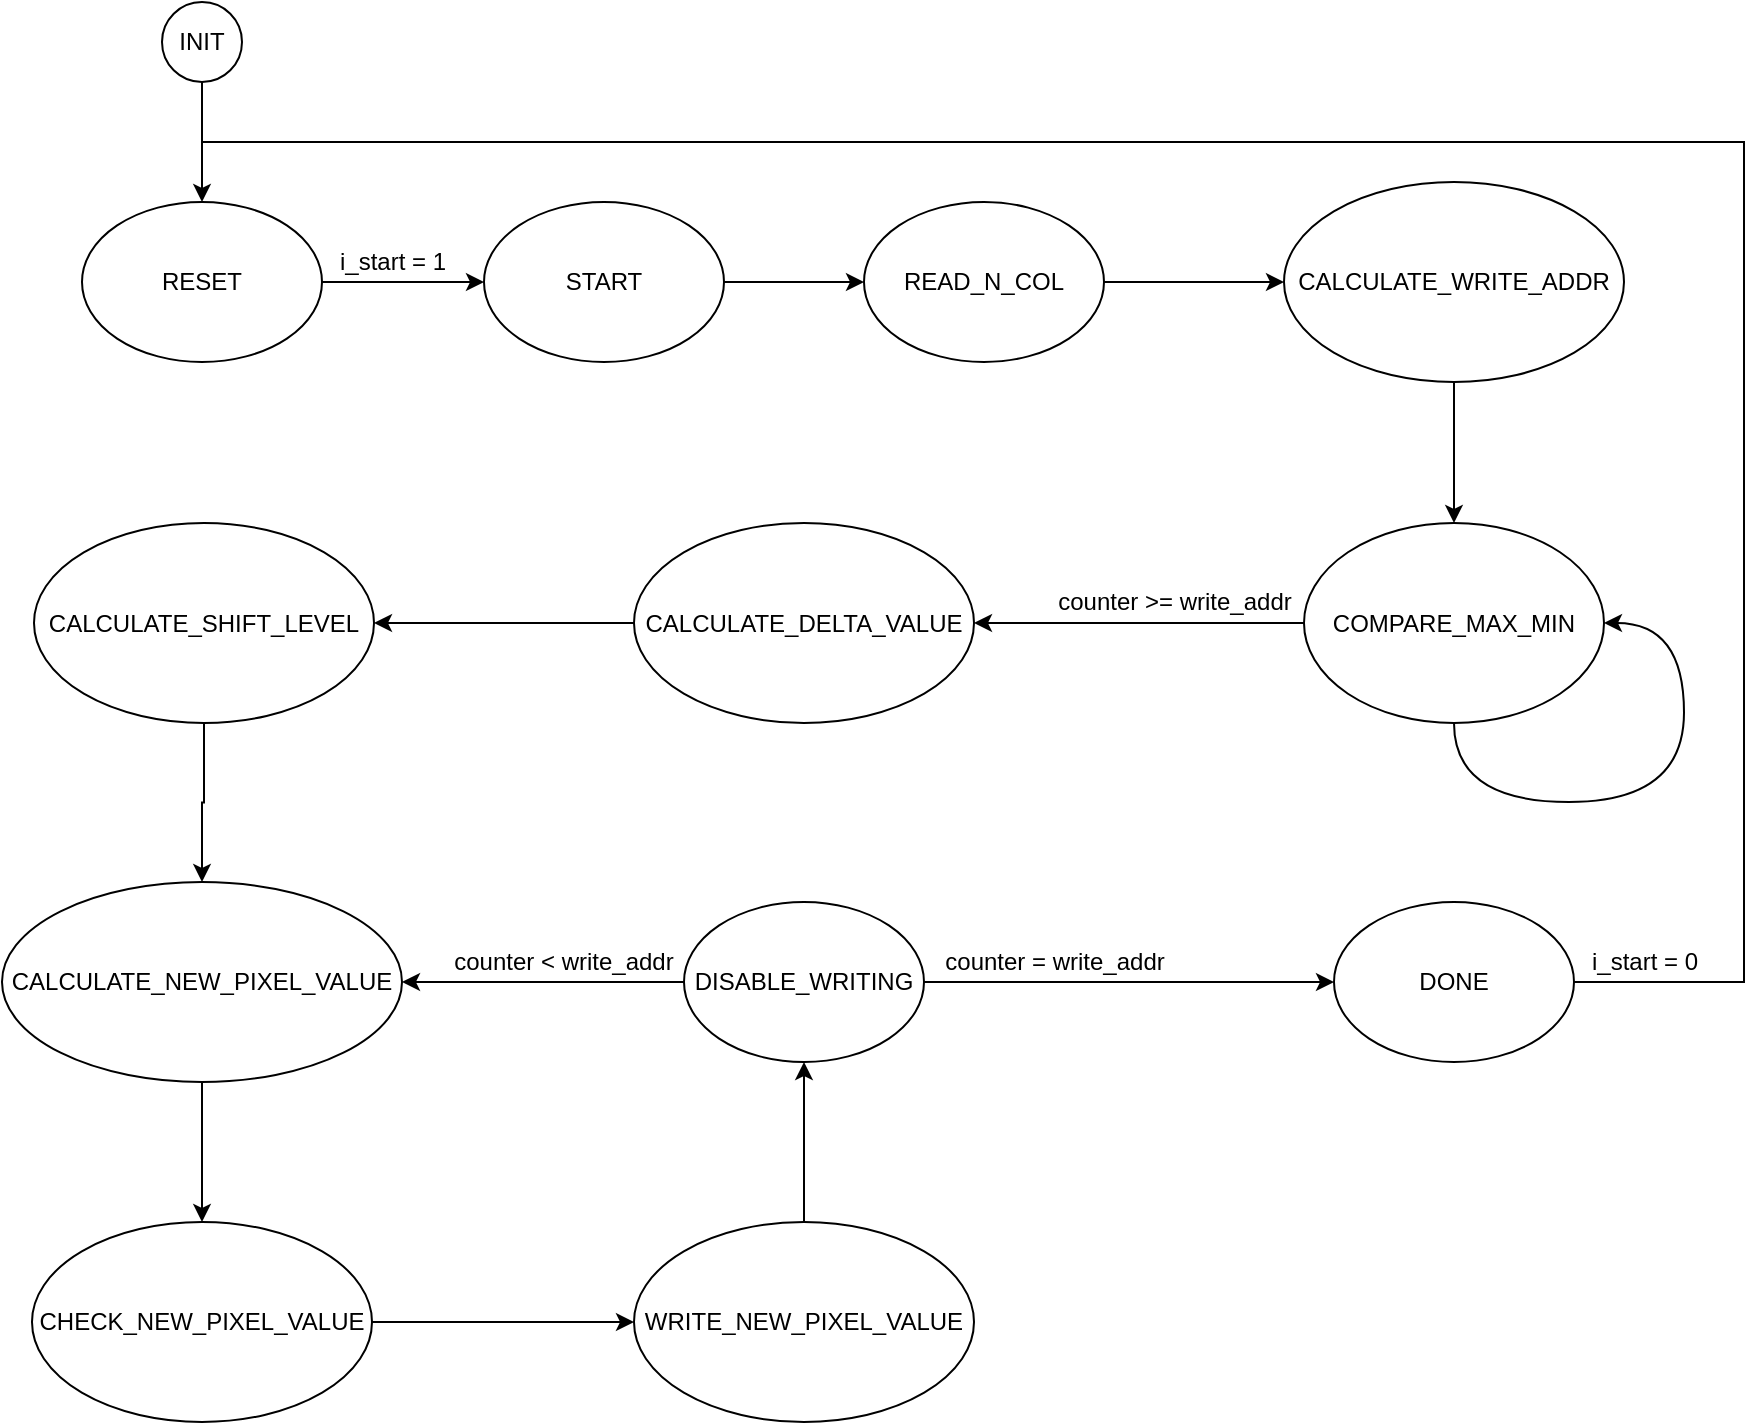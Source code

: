 <mxfile version="14.6.11" type="device"><diagram name="Page-1" id="58cdce13-f638-feb5-8d6f-7d28b1aa9fa0"><mxGraphModel dx="1608" dy="898" grid="1" gridSize="10" guides="1" tooltips="1" connect="1" arrows="1" fold="1" page="1" pageScale="1" pageWidth="1100" pageHeight="850" background="#ffffff" math="0" shadow="0"><root><mxCell id="0"/><mxCell id="1" parent="0"/><mxCell id="YUHaI7SYfEG0c8330EFQ-5" style="edgeStyle=orthogonalEdgeStyle;rounded=0;orthogonalLoop=1;jettySize=auto;html=1;" parent="1" source="YUHaI7SYfEG0c8330EFQ-1" target="YUHaI7SYfEG0c8330EFQ-4" edge="1"><mxGeometry relative="1" as="geometry"/></mxCell><mxCell id="YUHaI7SYfEG0c8330EFQ-1" value="INIT" style="ellipse;whiteSpace=wrap;html=1;" parent="1" vertex="1"><mxGeometry x="149" y="50" width="40" height="40" as="geometry"/></mxCell><mxCell id="YUHaI7SYfEG0c8330EFQ-7" style="edgeStyle=orthogonalEdgeStyle;rounded=0;orthogonalLoop=1;jettySize=auto;html=1;" parent="1" source="YUHaI7SYfEG0c8330EFQ-4" target="YUHaI7SYfEG0c8330EFQ-6" edge="1"><mxGeometry relative="1" as="geometry"/></mxCell><mxCell id="YUHaI7SYfEG0c8330EFQ-4" value="RESET" style="ellipse;whiteSpace=wrap;html=1;" parent="1" vertex="1"><mxGeometry x="109" y="150" width="120" height="80" as="geometry"/></mxCell><mxCell id="YUHaI7SYfEG0c8330EFQ-9" style="edgeStyle=orthogonalEdgeStyle;rounded=0;orthogonalLoop=1;jettySize=auto;html=1;entryX=0;entryY=0.5;entryDx=0;entryDy=0;" parent="1" source="YUHaI7SYfEG0c8330EFQ-6" target="YUHaI7SYfEG0c8330EFQ-8" edge="1"><mxGeometry relative="1" as="geometry"/></mxCell><mxCell id="YUHaI7SYfEG0c8330EFQ-6" value="START" style="ellipse;whiteSpace=wrap;html=1;" parent="1" vertex="1"><mxGeometry x="310" y="150" width="120" height="80" as="geometry"/></mxCell><mxCell id="BzhQSUg6baJlPlVD8LxH-4" style="edgeStyle=orthogonalEdgeStyle;rounded=0;orthogonalLoop=1;jettySize=auto;html=1;exitX=1;exitY=0.5;exitDx=0;exitDy=0;entryX=0;entryY=0.5;entryDx=0;entryDy=0;" parent="1" source="YUHaI7SYfEG0c8330EFQ-8" target="YUHaI7SYfEG0c8330EFQ-10" edge="1"><mxGeometry relative="1" as="geometry"/></mxCell><mxCell id="YUHaI7SYfEG0c8330EFQ-8" value="READ_N_COL" style="ellipse;whiteSpace=wrap;html=1;" parent="1" vertex="1"><mxGeometry x="500" y="150" width="120" height="80" as="geometry"/></mxCell><mxCell id="EwvJ61hGQ4wh8-qJF7Mz-2" style="edgeStyle=orthogonalEdgeStyle;rounded=0;orthogonalLoop=1;jettySize=auto;html=1;entryX=0.5;entryY=0;entryDx=0;entryDy=0;" edge="1" parent="1" source="YUHaI7SYfEG0c8330EFQ-10" target="BzhQSUg6baJlPlVD8LxH-1"><mxGeometry relative="1" as="geometry"/></mxCell><mxCell id="YUHaI7SYfEG0c8330EFQ-10" value="CALCULATE_WRITE_ADDR" style="ellipse;whiteSpace=wrap;html=1;" parent="1" vertex="1"><mxGeometry x="710" y="140" width="170" height="100" as="geometry"/></mxCell><mxCell id="EwvJ61hGQ4wh8-qJF7Mz-3" value="" style="edgeStyle=orthogonalEdgeStyle;rounded=0;orthogonalLoop=1;jettySize=auto;html=1;" edge="1" parent="1" source="YUHaI7SYfEG0c8330EFQ-14" target="YUHaI7SYfEG0c8330EFQ-17"><mxGeometry relative="1" as="geometry"/></mxCell><mxCell id="YUHaI7SYfEG0c8330EFQ-14" value="CALCULATE_SHIFT_LEVEL&lt;br&gt;" style="ellipse;whiteSpace=wrap;html=1;" parent="1" vertex="1"><mxGeometry x="85" y="310.5" width="170" height="100" as="geometry"/></mxCell><mxCell id="BzhQSUg6baJlPlVD8LxH-12" style="edgeStyle=orthogonalEdgeStyle;rounded=0;orthogonalLoop=1;jettySize=auto;html=1;exitX=0.5;exitY=1;exitDx=0;exitDy=0;entryX=0.5;entryY=0;entryDx=0;entryDy=0;" parent="1" source="YUHaI7SYfEG0c8330EFQ-17" target="BzhQSUg6baJlPlVD8LxH-11" edge="1"><mxGeometry relative="1" as="geometry"/></mxCell><mxCell id="YUHaI7SYfEG0c8330EFQ-17" value="CALCULATE_NEW_PIXEL_VALUE" style="ellipse;whiteSpace=wrap;html=1;" parent="1" vertex="1"><mxGeometry x="69" y="490" width="200" height="100" as="geometry"/></mxCell><mxCell id="EwvJ61hGQ4wh8-qJF7Mz-7" style="edgeStyle=orthogonalEdgeStyle;rounded=0;orthogonalLoop=1;jettySize=auto;html=1;exitX=0.5;exitY=0;exitDx=0;exitDy=0;" edge="1" parent="1" source="YUHaI7SYfEG0c8330EFQ-19" target="YUHaI7SYfEG0c8330EFQ-29"><mxGeometry relative="1" as="geometry"/></mxCell><mxCell id="YUHaI7SYfEG0c8330EFQ-19" value="WRITE_NEW_PIXEL_VALUE" style="ellipse;whiteSpace=wrap;html=1;" parent="1" vertex="1"><mxGeometry x="385" y="660" width="170" height="100" as="geometry"/></mxCell><mxCell id="EwvJ61hGQ4wh8-qJF7Mz-8" style="edgeStyle=orthogonalEdgeStyle;rounded=0;orthogonalLoop=1;jettySize=auto;html=1;entryX=1;entryY=0.5;entryDx=0;entryDy=0;" edge="1" parent="1" source="YUHaI7SYfEG0c8330EFQ-29" target="YUHaI7SYfEG0c8330EFQ-17"><mxGeometry relative="1" as="geometry"/></mxCell><mxCell id="EwvJ61hGQ4wh8-qJF7Mz-10" style="edgeStyle=orthogonalEdgeStyle;rounded=0;orthogonalLoop=1;jettySize=auto;html=1;entryX=0;entryY=0.5;entryDx=0;entryDy=0;" edge="1" parent="1" source="YUHaI7SYfEG0c8330EFQ-29" target="BzhQSUg6baJlPlVD8LxH-18"><mxGeometry relative="1" as="geometry"><Array as="points"><mxPoint x="730" y="540"/><mxPoint x="730" y="540"/></Array></mxGeometry></mxCell><mxCell id="YUHaI7SYfEG0c8330EFQ-29" value="DISABLE_WRITING" style="ellipse;whiteSpace=wrap;html=1;" parent="1" vertex="1"><mxGeometry x="410" y="500" width="120" height="80" as="geometry"/></mxCell><mxCell id="BzhQSUg6baJlPlVD8LxH-7" style="edgeStyle=orthogonalEdgeStyle;rounded=0;orthogonalLoop=1;jettySize=auto;html=1;exitX=0;exitY=0.5;exitDx=0;exitDy=0;entryX=1;entryY=0.5;entryDx=0;entryDy=0;" parent="1" source="BzhQSUg6baJlPlVD8LxH-1" target="BzhQSUg6baJlPlVD8LxH-2" edge="1"><mxGeometry relative="1" as="geometry"/></mxCell><mxCell id="BzhQSUg6baJlPlVD8LxH-1" value="COMPARE_MAX_MIN" style="ellipse;whiteSpace=wrap;html=1;" parent="1" vertex="1"><mxGeometry x="720" y="310.5" width="150" height="100" as="geometry"/></mxCell><mxCell id="BzhQSUg6baJlPlVD8LxH-10" style="edgeStyle=orthogonalEdgeStyle;rounded=0;orthogonalLoop=1;jettySize=auto;html=1;exitX=0;exitY=0.5;exitDx=0;exitDy=0;entryX=1;entryY=0.5;entryDx=0;entryDy=0;" parent="1" source="BzhQSUg6baJlPlVD8LxH-2" target="YUHaI7SYfEG0c8330EFQ-14" edge="1"><mxGeometry relative="1" as="geometry"/></mxCell><mxCell id="BzhQSUg6baJlPlVD8LxH-2" value="CALCULATE_DELTA_VALUE" style="ellipse;whiteSpace=wrap;html=1;" parent="1" vertex="1"><mxGeometry x="385" y="310.5" width="170" height="100" as="geometry"/></mxCell><mxCell id="BzhQSUg6baJlPlVD8LxH-8" value="counter &amp;gt;= write_addr" style="text;html=1;align=center;verticalAlign=middle;resizable=0;points=[];autosize=1;" parent="1" vertex="1"><mxGeometry x="590" y="340" width="130" height="20" as="geometry"/></mxCell><mxCell id="BzhQSUg6baJlPlVD8LxH-9" value="i_start = 1" style="text;html=1;align=center;verticalAlign=middle;resizable=0;points=[];autosize=1;" parent="1" vertex="1"><mxGeometry x="229" y="170" width="70" height="20" as="geometry"/></mxCell><mxCell id="EwvJ61hGQ4wh8-qJF7Mz-5" style="edgeStyle=orthogonalEdgeStyle;rounded=0;orthogonalLoop=1;jettySize=auto;html=1;entryX=0;entryY=0.5;entryDx=0;entryDy=0;" edge="1" parent="1" source="BzhQSUg6baJlPlVD8LxH-11" target="YUHaI7SYfEG0c8330EFQ-19"><mxGeometry relative="1" as="geometry"/></mxCell><mxCell id="BzhQSUg6baJlPlVD8LxH-11" value="CHECK_NEW_PIXEL_VALUE" style="ellipse;whiteSpace=wrap;html=1;" parent="1" vertex="1"><mxGeometry x="84" y="660" width="170" height="100" as="geometry"/></mxCell><mxCell id="BzhQSUg6baJlPlVD8LxH-16" value="counter &amp;lt; write_addr" style="text;html=1;strokeColor=none;fillColor=none;align=center;verticalAlign=middle;whiteSpace=wrap;rounded=0;" parent="1" vertex="1"><mxGeometry x="290" y="520" width="120" height="20" as="geometry"/></mxCell><mxCell id="EwvJ61hGQ4wh8-qJF7Mz-11" style="edgeStyle=orthogonalEdgeStyle;rounded=0;orthogonalLoop=1;jettySize=auto;html=1;endArrow=none;endFill=0;" edge="1" parent="1" source="BzhQSUg6baJlPlVD8LxH-18"><mxGeometry relative="1" as="geometry"><mxPoint x="169" y="120" as="targetPoint"/><Array as="points"><mxPoint x="940" y="540"/><mxPoint x="940" y="120"/></Array></mxGeometry></mxCell><mxCell id="BzhQSUg6baJlPlVD8LxH-18" value="DONE" style="ellipse;whiteSpace=wrap;html=1;" parent="1" vertex="1"><mxGeometry x="735" y="500" width="120" height="80" as="geometry"/></mxCell><mxCell id="BzhQSUg6baJlPlVD8LxH-20" value="counter = write_addr" style="text;html=1;align=center;verticalAlign=middle;resizable=0;points=[];autosize=1;" parent="1" vertex="1"><mxGeometry x="530" y="520" width="130" height="20" as="geometry"/></mxCell><mxCell id="bLB4dYNPSTrODV1r7DFJ-1" style="edgeStyle=orthogonalEdgeStyle;rounded=0;orthogonalLoop=1;jettySize=auto;html=1;exitX=0.5;exitY=1;exitDx=0;exitDy=0;entryX=1;entryY=0.5;entryDx=0;entryDy=0;curved=1;" parent="1" source="BzhQSUg6baJlPlVD8LxH-1" target="BzhQSUg6baJlPlVD8LxH-1" edge="1"><mxGeometry relative="1" as="geometry"><Array as="points"><mxPoint x="795" y="450"/><mxPoint x="910" y="450"/><mxPoint x="910" y="360"/></Array></mxGeometry></mxCell><mxCell id="EwvJ61hGQ4wh8-qJF7Mz-12" value="i_start = 0" style="text;html=1;align=center;verticalAlign=middle;resizable=0;points=[];autosize=1;" vertex="1" parent="1"><mxGeometry x="855" y="520" width="70" height="20" as="geometry"/></mxCell></root></mxGraphModel></diagram></mxfile>